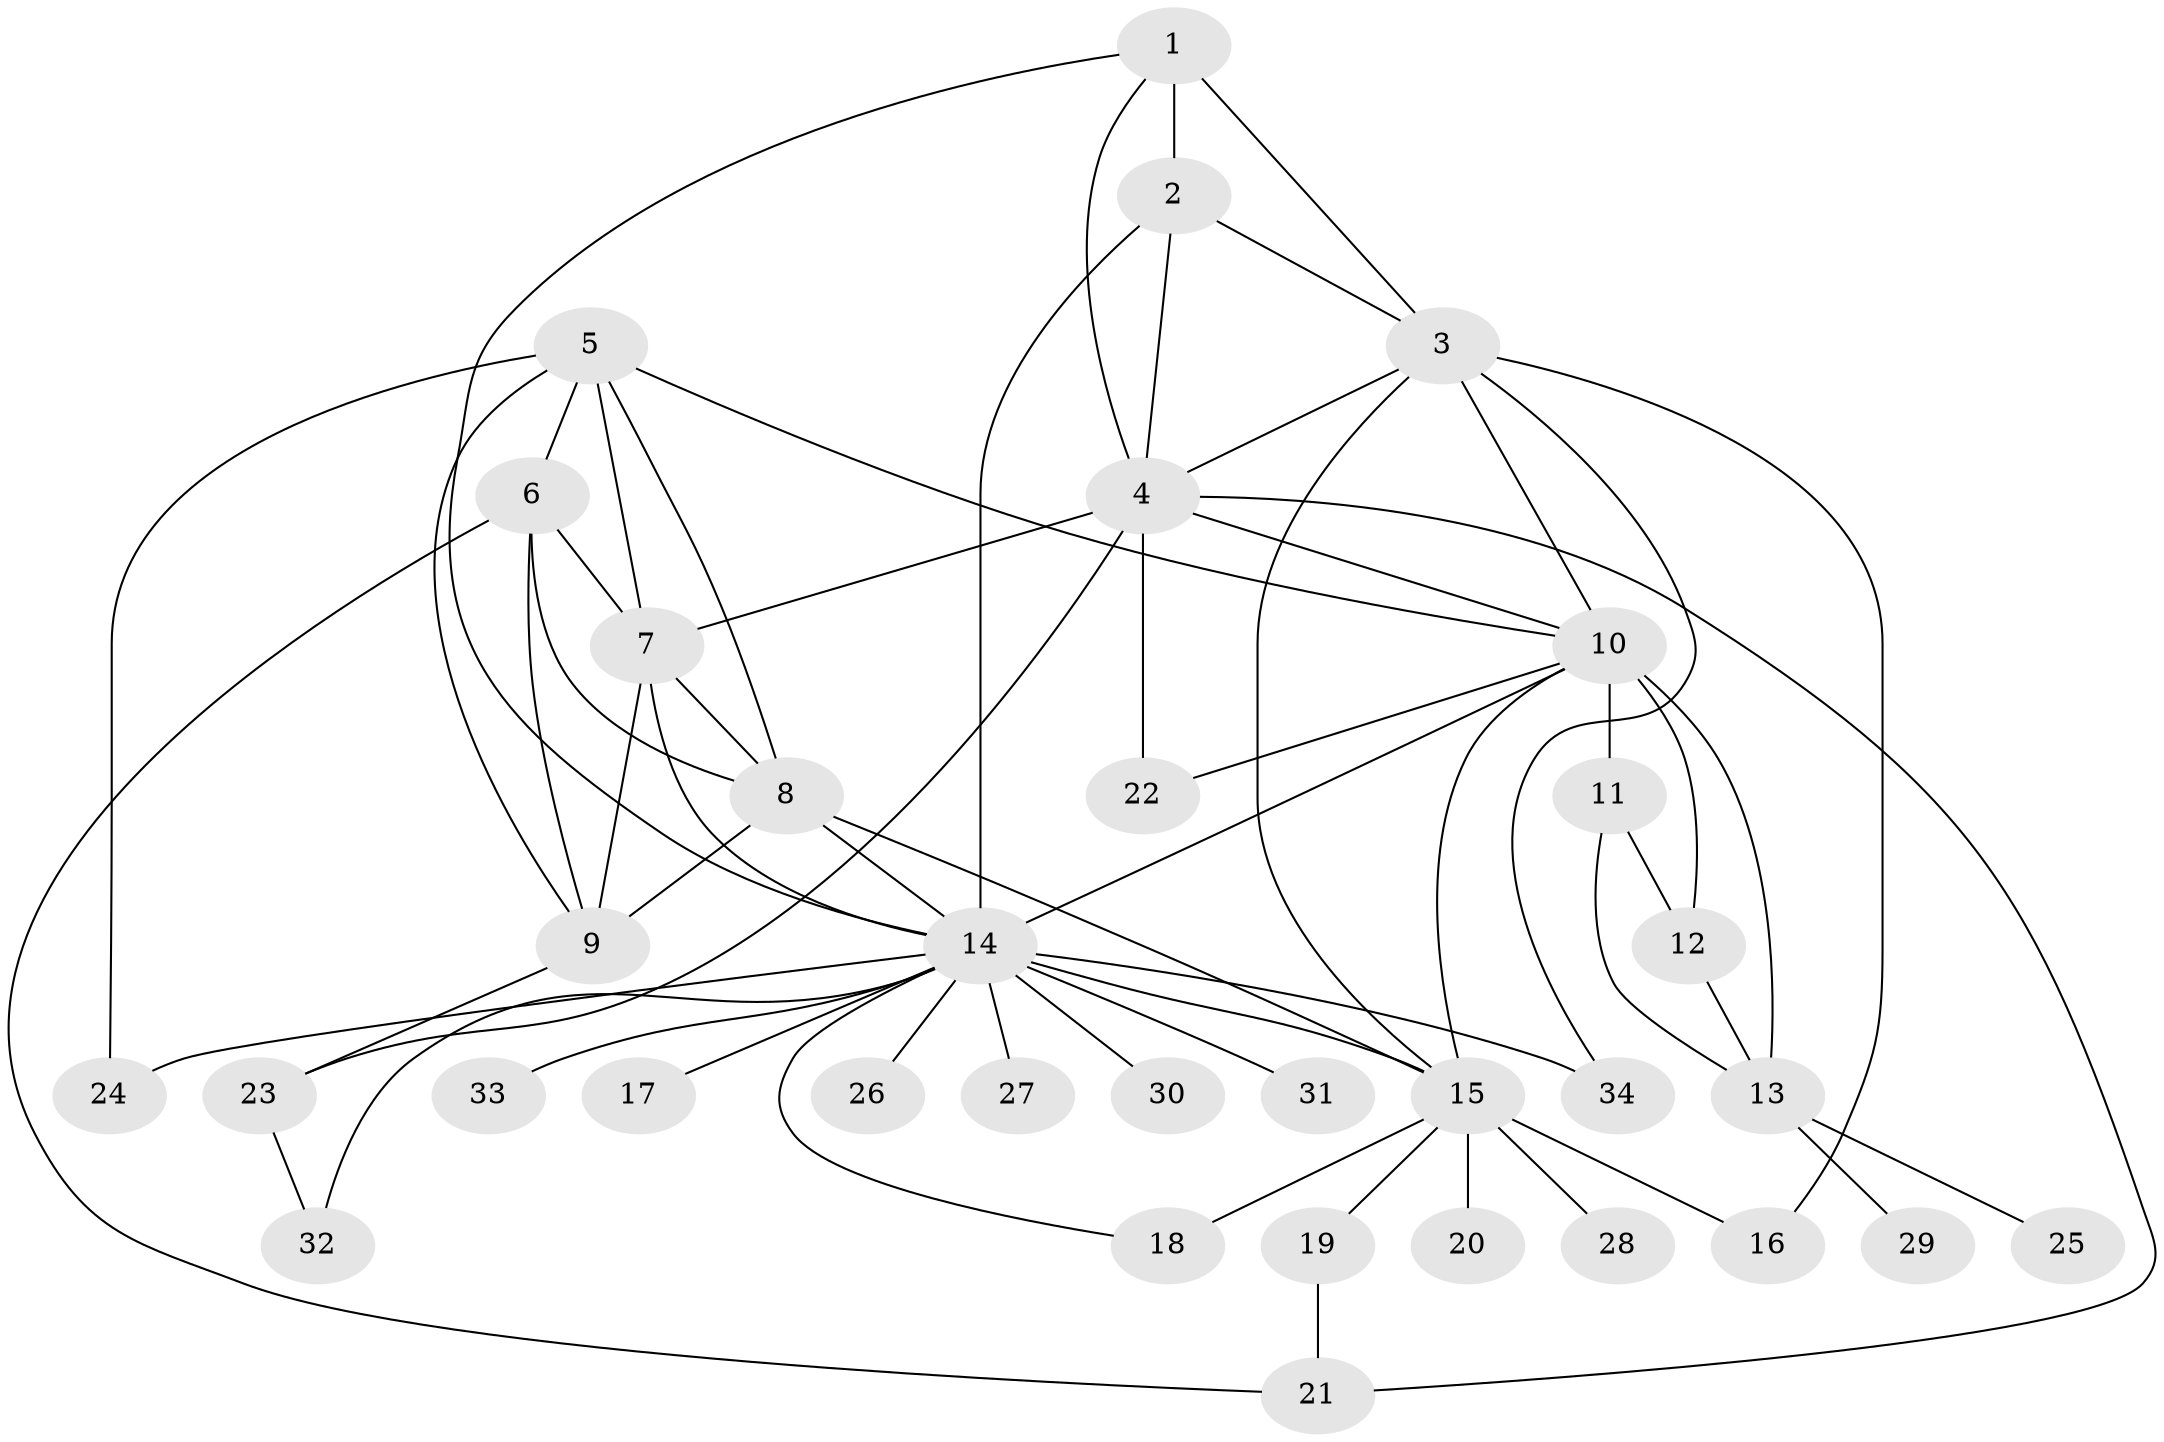// original degree distribution, {7: 0.026785714285714284, 4: 0.03571428571428571, 9: 0.03571428571428571, 11: 0.026785714285714284, 10: 0.008928571428571428, 8: 0.03571428571428571, 6: 0.0625, 12: 0.008928571428571428, 1: 0.5267857142857143, 2: 0.16964285714285715, 3: 0.05357142857142857, 5: 0.008928571428571428}
// Generated by graph-tools (version 1.1) at 2025/52/03/04/25 22:52:26]
// undirected, 34 vertices, 63 edges
graph export_dot {
  node [color=gray90,style=filled];
  1;
  2;
  3;
  4;
  5;
  6;
  7;
  8;
  9;
  10;
  11;
  12;
  13;
  14;
  15;
  16;
  17;
  18;
  19;
  20;
  21;
  22;
  23;
  24;
  25;
  26;
  27;
  28;
  29;
  30;
  31;
  32;
  33;
  34;
  1 -- 2 [weight=2.0];
  1 -- 3 [weight=1.0];
  1 -- 4 [weight=1.0];
  1 -- 14 [weight=1.0];
  2 -- 3 [weight=2.0];
  2 -- 4 [weight=2.0];
  2 -- 14 [weight=2.0];
  3 -- 4 [weight=1.0];
  3 -- 10 [weight=1.0];
  3 -- 15 [weight=1.0];
  3 -- 16 [weight=3.0];
  3 -- 34 [weight=1.0];
  4 -- 7 [weight=1.0];
  4 -- 10 [weight=1.0];
  4 -- 21 [weight=1.0];
  4 -- 22 [weight=1.0];
  4 -- 23 [weight=1.0];
  5 -- 6 [weight=1.0];
  5 -- 7 [weight=1.0];
  5 -- 8 [weight=1.0];
  5 -- 9 [weight=1.0];
  5 -- 10 [weight=1.0];
  5 -- 24 [weight=1.0];
  6 -- 7 [weight=1.0];
  6 -- 8 [weight=1.0];
  6 -- 9 [weight=1.0];
  6 -- 21 [weight=1.0];
  7 -- 8 [weight=1.0];
  7 -- 9 [weight=4.0];
  7 -- 14 [weight=1.0];
  8 -- 9 [weight=1.0];
  8 -- 14 [weight=1.0];
  8 -- 15 [weight=1.0];
  9 -- 23 [weight=1.0];
  10 -- 11 [weight=8.0];
  10 -- 12 [weight=2.0];
  10 -- 13 [weight=2.0];
  10 -- 14 [weight=2.0];
  10 -- 15 [weight=1.0];
  10 -- 22 [weight=1.0];
  11 -- 12 [weight=1.0];
  11 -- 13 [weight=1.0];
  12 -- 13 [weight=1.0];
  13 -- 25 [weight=1.0];
  13 -- 29 [weight=1.0];
  14 -- 15 [weight=1.0];
  14 -- 17 [weight=1.0];
  14 -- 18 [weight=1.0];
  14 -- 24 [weight=1.0];
  14 -- 26 [weight=1.0];
  14 -- 27 [weight=1.0];
  14 -- 30 [weight=1.0];
  14 -- 31 [weight=1.0];
  14 -- 32 [weight=1.0];
  14 -- 33 [weight=1.0];
  14 -- 34 [weight=1.0];
  15 -- 16 [weight=1.0];
  15 -- 18 [weight=4.0];
  15 -- 19 [weight=1.0];
  15 -- 20 [weight=3.0];
  15 -- 28 [weight=1.0];
  19 -- 21 [weight=1.0];
  23 -- 32 [weight=1.0];
}
